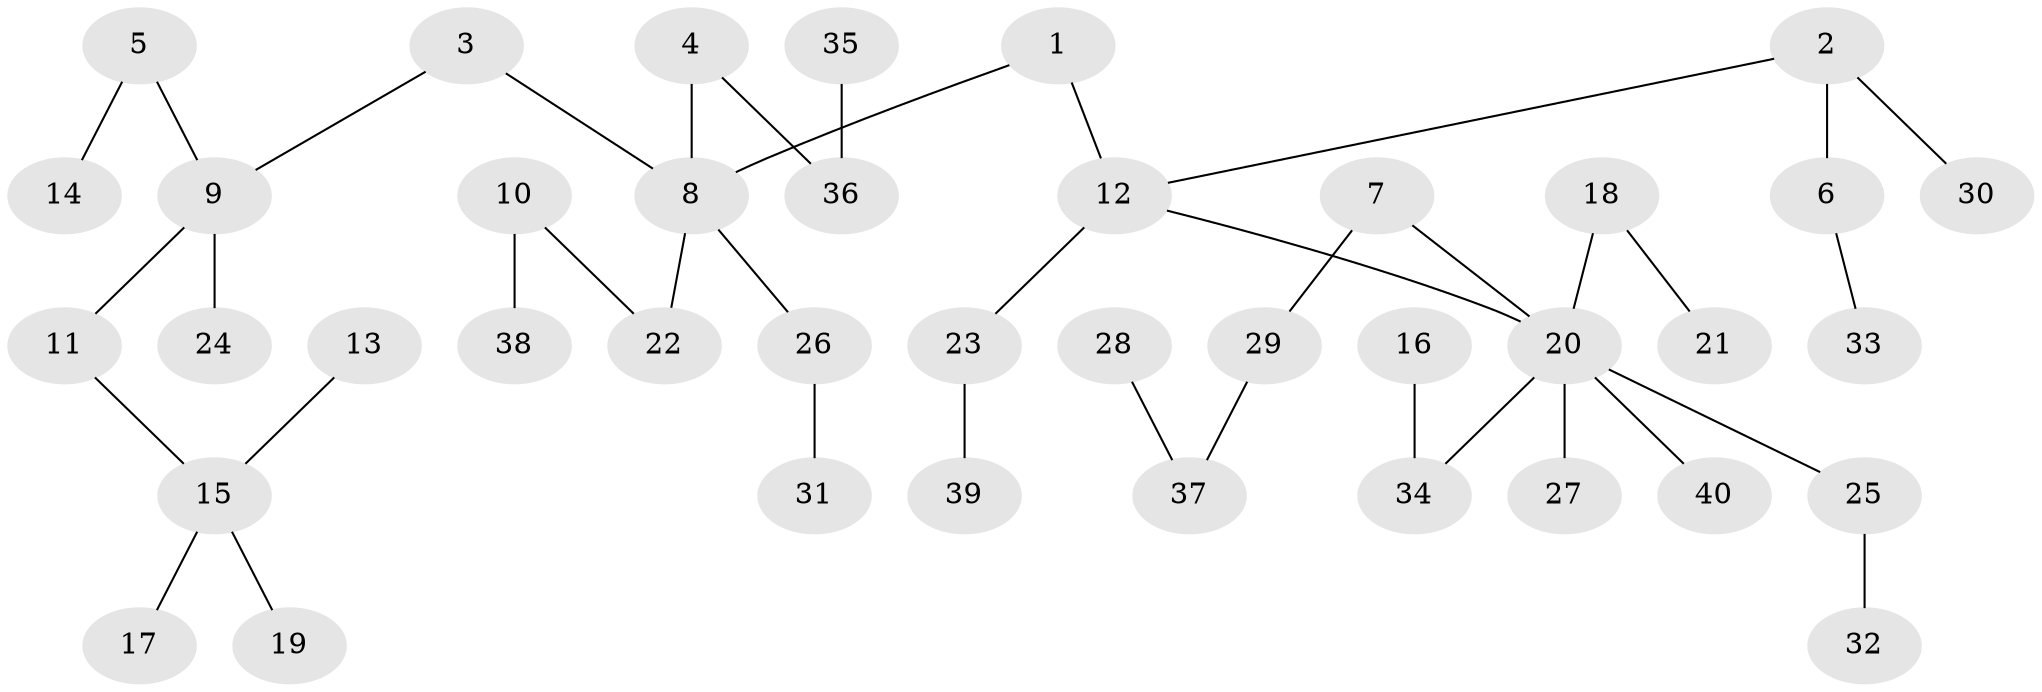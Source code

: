// original degree distribution, {5: 0.05063291139240506, 2: 0.3291139240506329, 3: 0.13924050632911392, 8: 0.012658227848101266, 1: 0.4430379746835443, 4: 0.02531645569620253}
// Generated by graph-tools (version 1.1) at 2025/02/03/09/25 03:02:23]
// undirected, 40 vertices, 39 edges
graph export_dot {
graph [start="1"]
  node [color=gray90,style=filled];
  1;
  2;
  3;
  4;
  5;
  6;
  7;
  8;
  9;
  10;
  11;
  12;
  13;
  14;
  15;
  16;
  17;
  18;
  19;
  20;
  21;
  22;
  23;
  24;
  25;
  26;
  27;
  28;
  29;
  30;
  31;
  32;
  33;
  34;
  35;
  36;
  37;
  38;
  39;
  40;
  1 -- 8 [weight=1.0];
  1 -- 12 [weight=1.0];
  2 -- 6 [weight=1.0];
  2 -- 12 [weight=1.0];
  2 -- 30 [weight=1.0];
  3 -- 8 [weight=1.0];
  3 -- 9 [weight=1.0];
  4 -- 8 [weight=1.0];
  4 -- 36 [weight=1.0];
  5 -- 9 [weight=1.0];
  5 -- 14 [weight=1.0];
  6 -- 33 [weight=1.0];
  7 -- 20 [weight=1.0];
  7 -- 29 [weight=1.0];
  8 -- 22 [weight=1.0];
  8 -- 26 [weight=1.0];
  9 -- 11 [weight=1.0];
  9 -- 24 [weight=1.0];
  10 -- 22 [weight=1.0];
  10 -- 38 [weight=1.0];
  11 -- 15 [weight=1.0];
  12 -- 20 [weight=1.0];
  12 -- 23 [weight=1.0];
  13 -- 15 [weight=1.0];
  15 -- 17 [weight=1.0];
  15 -- 19 [weight=1.0];
  16 -- 34 [weight=1.0];
  18 -- 20 [weight=1.0];
  18 -- 21 [weight=1.0];
  20 -- 25 [weight=1.0];
  20 -- 27 [weight=1.0];
  20 -- 34 [weight=1.0];
  20 -- 40 [weight=1.0];
  23 -- 39 [weight=1.0];
  25 -- 32 [weight=1.0];
  26 -- 31 [weight=1.0];
  28 -- 37 [weight=1.0];
  29 -- 37 [weight=1.0];
  35 -- 36 [weight=1.0];
}

